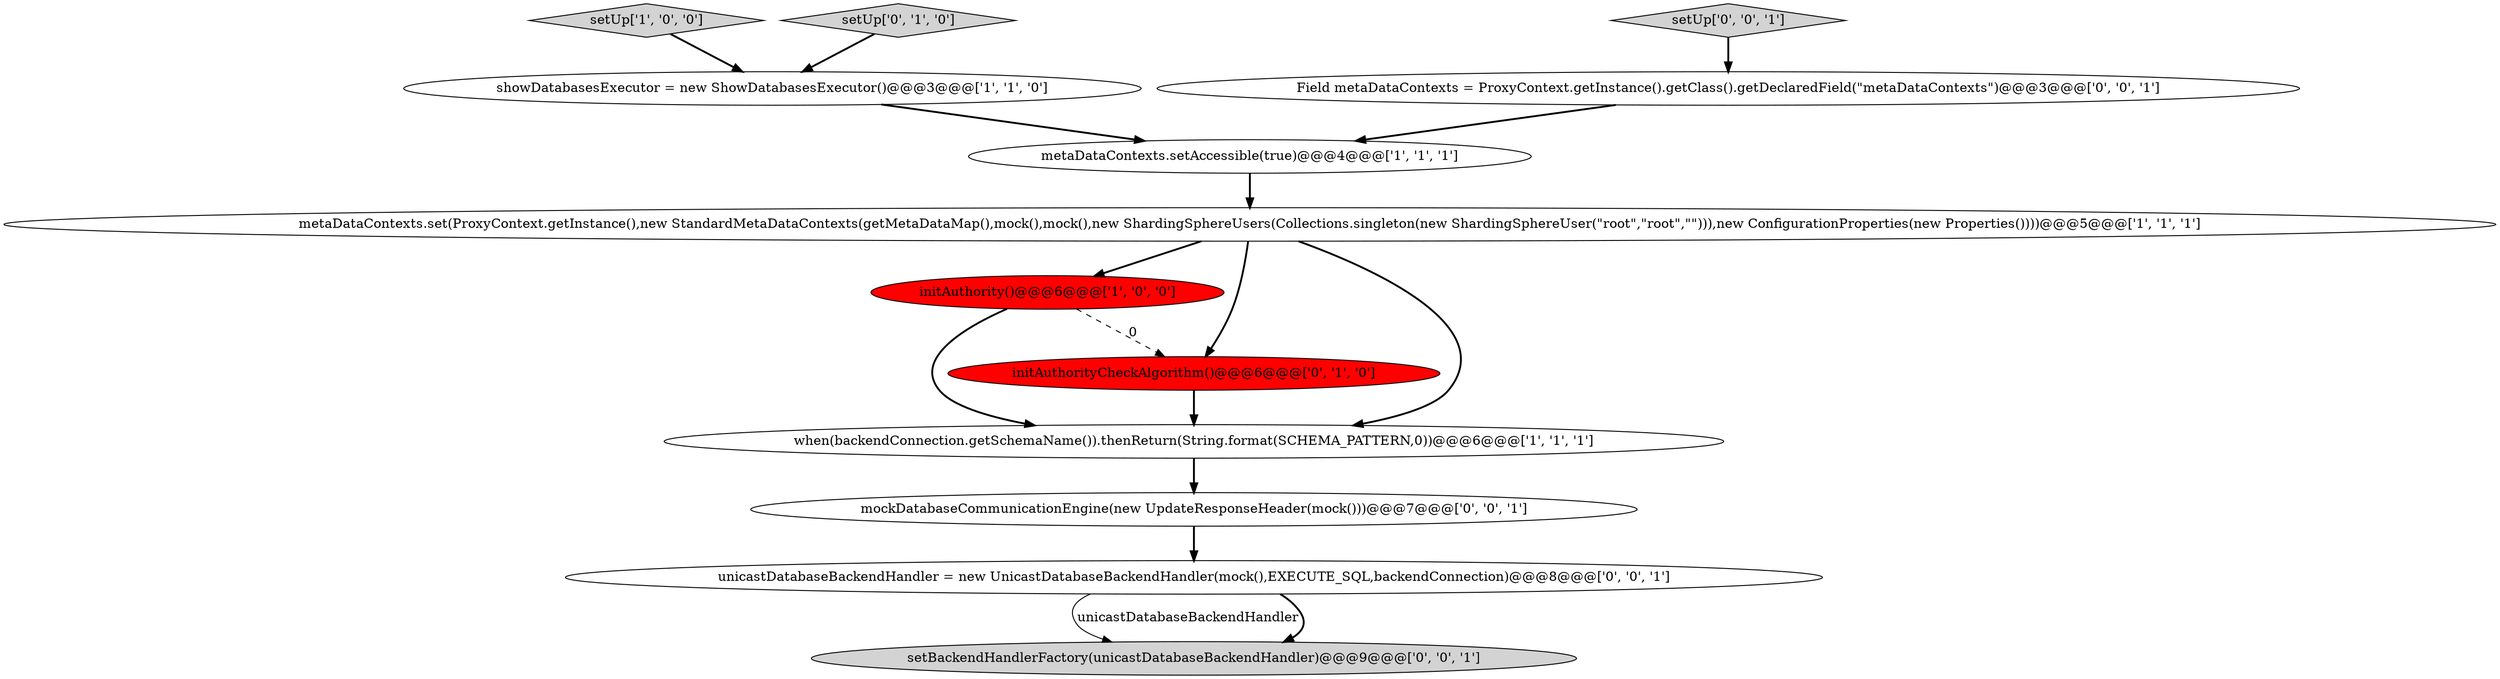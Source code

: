 digraph {
4 [style = filled, label = "setUp['1', '0', '0']", fillcolor = lightgray, shape = diamond image = "AAA0AAABBB1BBB"];
3 [style = filled, label = "initAuthority()@@@6@@@['1', '0', '0']", fillcolor = red, shape = ellipse image = "AAA1AAABBB1BBB"];
10 [style = filled, label = "setBackendHandlerFactory(unicastDatabaseBackendHandler)@@@9@@@['0', '0', '1']", fillcolor = lightgray, shape = ellipse image = "AAA0AAABBB3BBB"];
6 [style = filled, label = "initAuthorityCheckAlgorithm()@@@6@@@['0', '1', '0']", fillcolor = red, shape = ellipse image = "AAA1AAABBB2BBB"];
1 [style = filled, label = "metaDataContexts.setAccessible(true)@@@4@@@['1', '1', '1']", fillcolor = white, shape = ellipse image = "AAA0AAABBB1BBB"];
8 [style = filled, label = "setUp['0', '0', '1']", fillcolor = lightgray, shape = diamond image = "AAA0AAABBB3BBB"];
7 [style = filled, label = "setUp['0', '1', '0']", fillcolor = lightgray, shape = diamond image = "AAA0AAABBB2BBB"];
2 [style = filled, label = "metaDataContexts.set(ProxyContext.getInstance(),new StandardMetaDataContexts(getMetaDataMap(),mock(),mock(),new ShardingSphereUsers(Collections.singleton(new ShardingSphereUser(\"root\",\"root\",\"\"))),new ConfigurationProperties(new Properties())))@@@5@@@['1', '1', '1']", fillcolor = white, shape = ellipse image = "AAA0AAABBB1BBB"];
12 [style = filled, label = "mockDatabaseCommunicationEngine(new UpdateResponseHeader(mock()))@@@7@@@['0', '0', '1']", fillcolor = white, shape = ellipse image = "AAA0AAABBB3BBB"];
0 [style = filled, label = "showDatabasesExecutor = new ShowDatabasesExecutor()@@@3@@@['1', '1', '0']", fillcolor = white, shape = ellipse image = "AAA0AAABBB1BBB"];
5 [style = filled, label = "when(backendConnection.getSchemaName()).thenReturn(String.format(SCHEMA_PATTERN,0))@@@6@@@['1', '1', '1']", fillcolor = white, shape = ellipse image = "AAA0AAABBB1BBB"];
11 [style = filled, label = "unicastDatabaseBackendHandler = new UnicastDatabaseBackendHandler(mock(),EXECUTE_SQL,backendConnection)@@@8@@@['0', '0', '1']", fillcolor = white, shape = ellipse image = "AAA0AAABBB3BBB"];
9 [style = filled, label = "Field metaDataContexts = ProxyContext.getInstance().getClass().getDeclaredField(\"metaDataContexts\")@@@3@@@['0', '0', '1']", fillcolor = white, shape = ellipse image = "AAA0AAABBB3BBB"];
6->5 [style = bold, label=""];
11->10 [style = solid, label="unicastDatabaseBackendHandler"];
3->5 [style = bold, label=""];
1->2 [style = bold, label=""];
7->0 [style = bold, label=""];
3->6 [style = dashed, label="0"];
9->1 [style = bold, label=""];
5->12 [style = bold, label=""];
11->10 [style = bold, label=""];
0->1 [style = bold, label=""];
2->6 [style = bold, label=""];
2->3 [style = bold, label=""];
4->0 [style = bold, label=""];
2->5 [style = bold, label=""];
8->9 [style = bold, label=""];
12->11 [style = bold, label=""];
}
